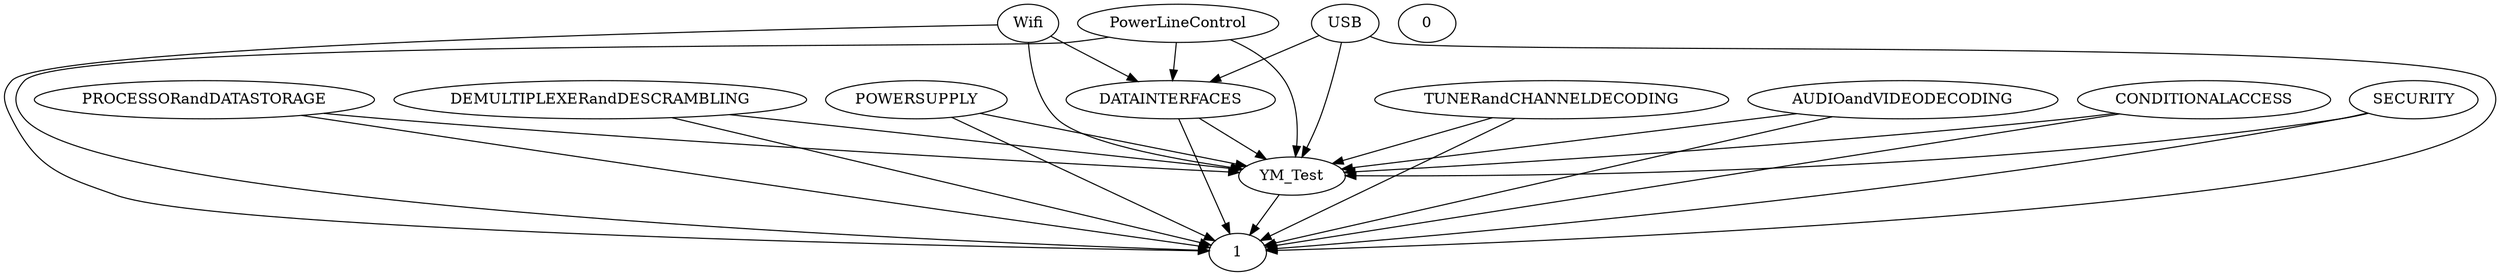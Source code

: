 digraph G {
  PROCESSORandDATASTORAGE;
  DEMULTIPLEXERandDESCRAMBLING;
  POWERSUPPLY;
  Wifi;
  PowerLineControl;
  YM_Test;
  TUNERandCHANNELDECODING;
  DATAINTERFACES;
  AUDIOandVIDEODECODING;
  CONDITIONALACCESS;
  0;
  USB;
  SECURITY;
  1;
  YM_Test -> 1;
  POWERSUPPLY -> YM_Test;
  SECURITY -> YM_Test;
  USB -> DATAINTERFACES;
  AUDIOandVIDEODECODING -> YM_Test;
  DATAINTERFACES -> YM_Test;
  PowerLineControl -> DATAINTERFACES;
  PROCESSORandDATASTORAGE -> YM_Test;
  TUNERandCHANNELDECODING -> YM_Test;
  DEMULTIPLEXERandDESCRAMBLING -> YM_Test;
  CONDITIONALACCESS -> YM_Test;
  Wifi -> DATAINTERFACES;
  PROCESSORandDATASTORAGE -> 1;
  DEMULTIPLEXERandDESCRAMBLING -> 1;
  POWERSUPPLY -> 1;
  Wifi -> YM_Test;
  PowerLineControl -> YM_Test;
  TUNERandCHANNELDECODING -> 1;
  DATAINTERFACES -> 1;
  AUDIOandVIDEODECODING -> 1;
  CONDITIONALACCESS -> 1;
  USB -> YM_Test;
  USB -> 1;
  SECURITY -> 1;
  Wifi -> 1;
  PowerLineControl -> 1;
}
